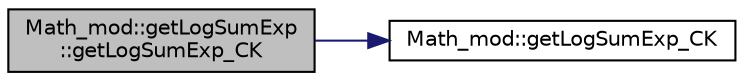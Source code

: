 digraph "Math_mod::getLogSumExp::getLogSumExp_CK"
{
 // LATEX_PDF_SIZE
  edge [fontname="Helvetica",fontsize="10",labelfontname="Helvetica",labelfontsize="10"];
  node [fontname="Helvetica",fontsize="10",shape=record];
  rankdir="LR";
  Node1 [label="Math_mod::getLogSumExp\l::getLogSumExp_CK",height=0.2,width=0.4,color="black", fillcolor="grey75", style="filled", fontcolor="black",tooltip="Return the logarithm of the sum of the exponential of the input complex vector robustly (without over..."];
  Node1 -> Node2 [color="midnightblue",fontsize="10",style="solid",fontname="Helvetica"];
  Node2 [label="Math_mod::getLogSumExp_CK",height=0.2,width=0.4,color="black", fillcolor="white", style="filled",URL="$namespaceMath__mod.html#aca2a61850d983f469ecb90acc253a58c",tooltip="Return the logarithm of the sum of the exponential of the input complex vector robustly (without over..."];
}
